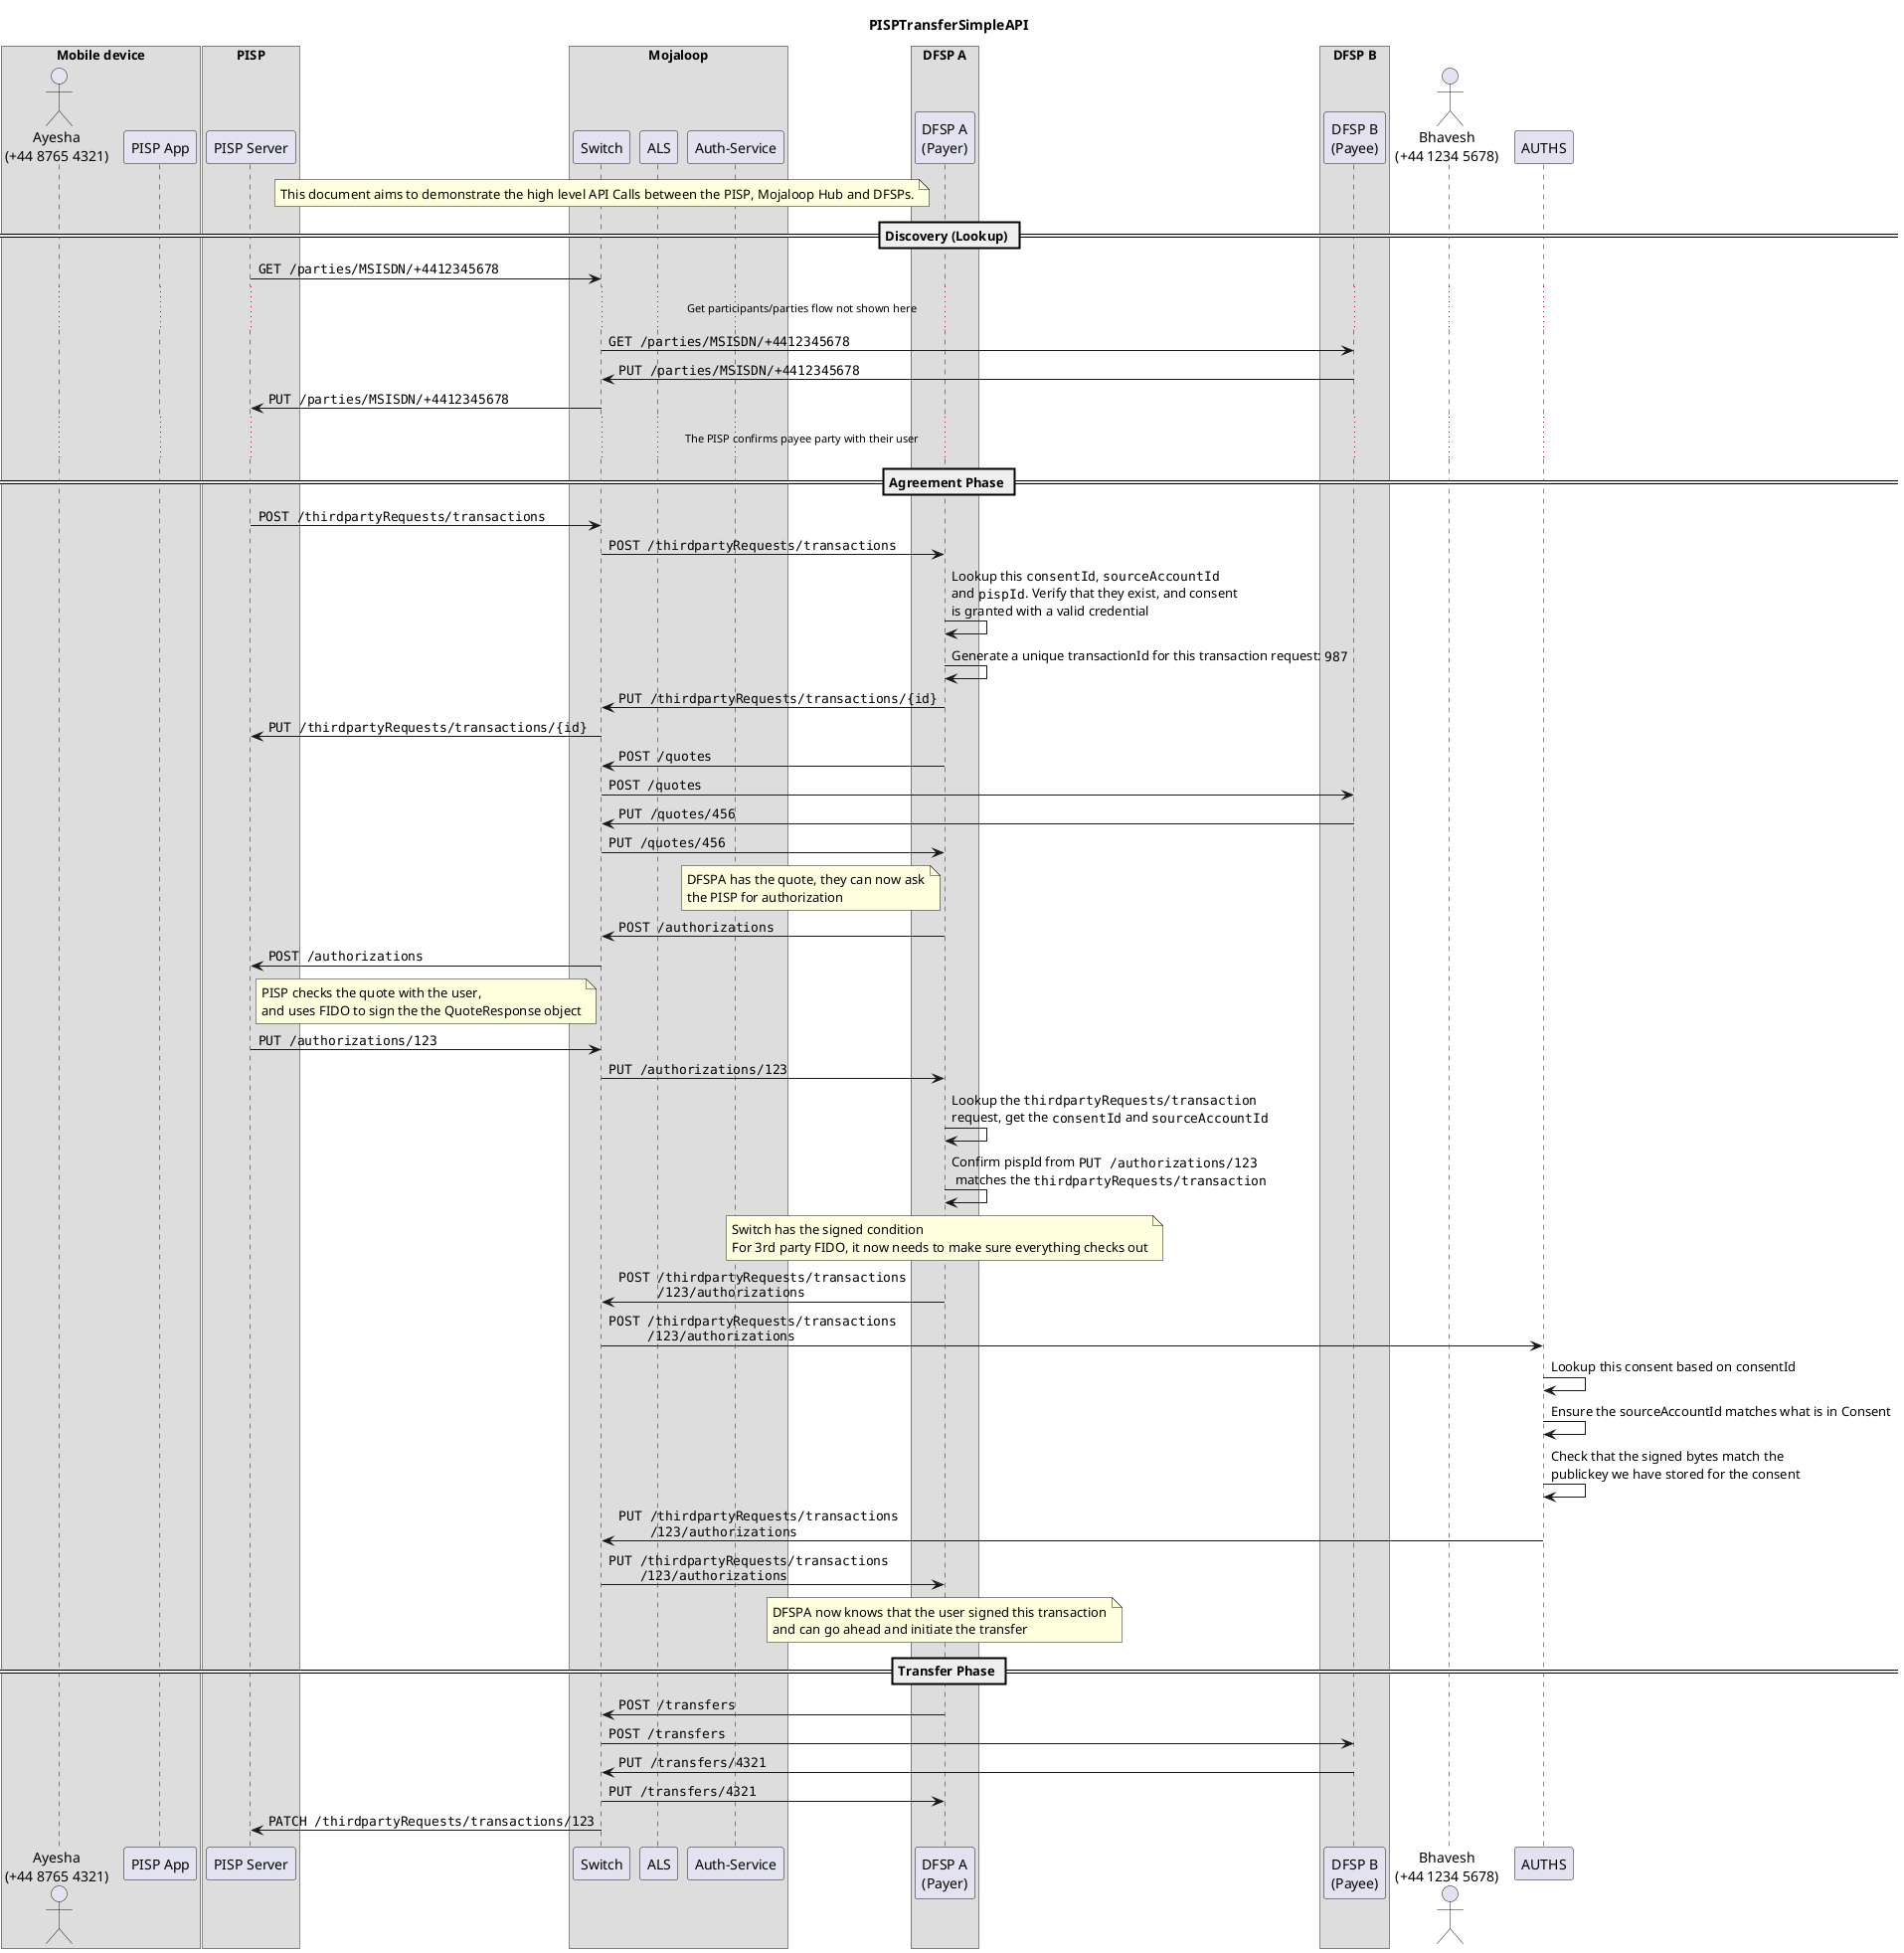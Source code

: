 @startuml

title PISPTransferSimpleAPI

box "Mobile device"
    actor "Ayesha\n(+44 8765 4321)" as CA
    participant "PISP App" as App
end box
box "PISP"
participant "PISP Server" as D1
end box
box "Mojaloop"
    participant Switch as S
    participant "ALS" as A
    participant "Auth-Service" as FIDO
end box
box "DFSP A"
    participant "DFSP A\n(Payer)" as D2
end box
box "DFSP B"
    participant "DFSP B\n(Payee)" as D3
end box
actor "Bhavesh\n(+44 1234 5678)" as CB


note over S
This document aims to demonstrate the high level API Calls between the PISP, Mojaloop Hub and DFSPs.
end note


== Discovery (Lookup) ==
D1 -> S: ""GET /parties/MSISDN/+4412345678""
... Get participants/parties flow not shown here ...
S -> D3: ""GET /parties/MSISDN/+4412345678""
D3 -> S: ""PUT /parties/MSISDN/+4412345678""
S -> D1: ""PUT /parties/MSISDN/+4412345678""
... The PISP confirms payee party with their user ...

== Agreement Phase ==
D1 -> S: ""POST /thirdpartyRequests/transactions""
S -> D2: ""POST /thirdpartyRequests/transactions""

D2 -> D2: Lookup this ""consentId"", ""sourceAccountId"" \nand ""pispId"". Verify that they exist, and consent \nis granted with a valid credential
D2 -> D2: Generate a unique transactionId for this transaction request: ""987""

D2 -> S: ""PUT /thirdpartyRequests/transactions/{id}""
S -> D1: ""PUT /thirdpartyRequests/transactions/{id}""

D2 -> S: ""POST /quotes""
S -> D3: ""POST /quotes""
D3 -> S: ""PUT /quotes/456""
S -> D2: ""PUT /quotes/456""

note left of D2
  DFSPA has the quote, they can now ask
  the PISP for authorization
end note

D2 -> S: ""POST /authorizations""
S -> D1: ""POST /authorizations""

note right of D1
  PISP checks the quote with the user,
  and uses FIDO to sign the the QuoteResponse object
end note

D1 -> S: ""PUT /authorizations/123""
S -> D2: ""PUT /authorizations/123""

D2 -> D2: Lookup the ""thirdpartyRequests/transaction""\nrequest, get the ""consentId"" and ""sourceAccountId""
D2 -> D2: Confirm pispId from ""PUT /authorizations/123""\n matches the ""thirdpartyRequests/transaction""

note over D2
  Switch has the signed condition
  For 3rd party FIDO, it now needs to make sure everything checks out
end note

D2 -> S: ""POST /thirdpartyRequests/transactions""\n""     /123/authorizations""
S -> AUTHS: ""POST /thirdpartyRequests/transactions""\n""     /123/authorizations""

AUTHS -> AUTHS: Lookup this consent based on consentId
AUTHS -> AUTHS: Ensure the sourceAccountId matches what is in Consent
AUTHS -> AUTHS: Check that the signed bytes match the \npublickey we have stored for the consent

AUTHS -> S: ""PUT /thirdpartyRequests/transactions""\n""    /123/authorizations""
S -> D2: ""PUT /thirdpartyRequests/transactions""\n""    /123/authorizations""

note over D2
  DFSPA now knows that the user signed this transaction
  and can go ahead and initiate the transfer
end note

== Transfer Phase ==

D2 -> S: ""POST /transfers""
S -> D3: ""POST /transfers""
D3 -> S: ""PUT /transfers/4321""
S -> D2: ""PUT /transfers/4321""
S -> D1: ""PATCH /thirdpartyRequests/transactions/123""

@enduml

